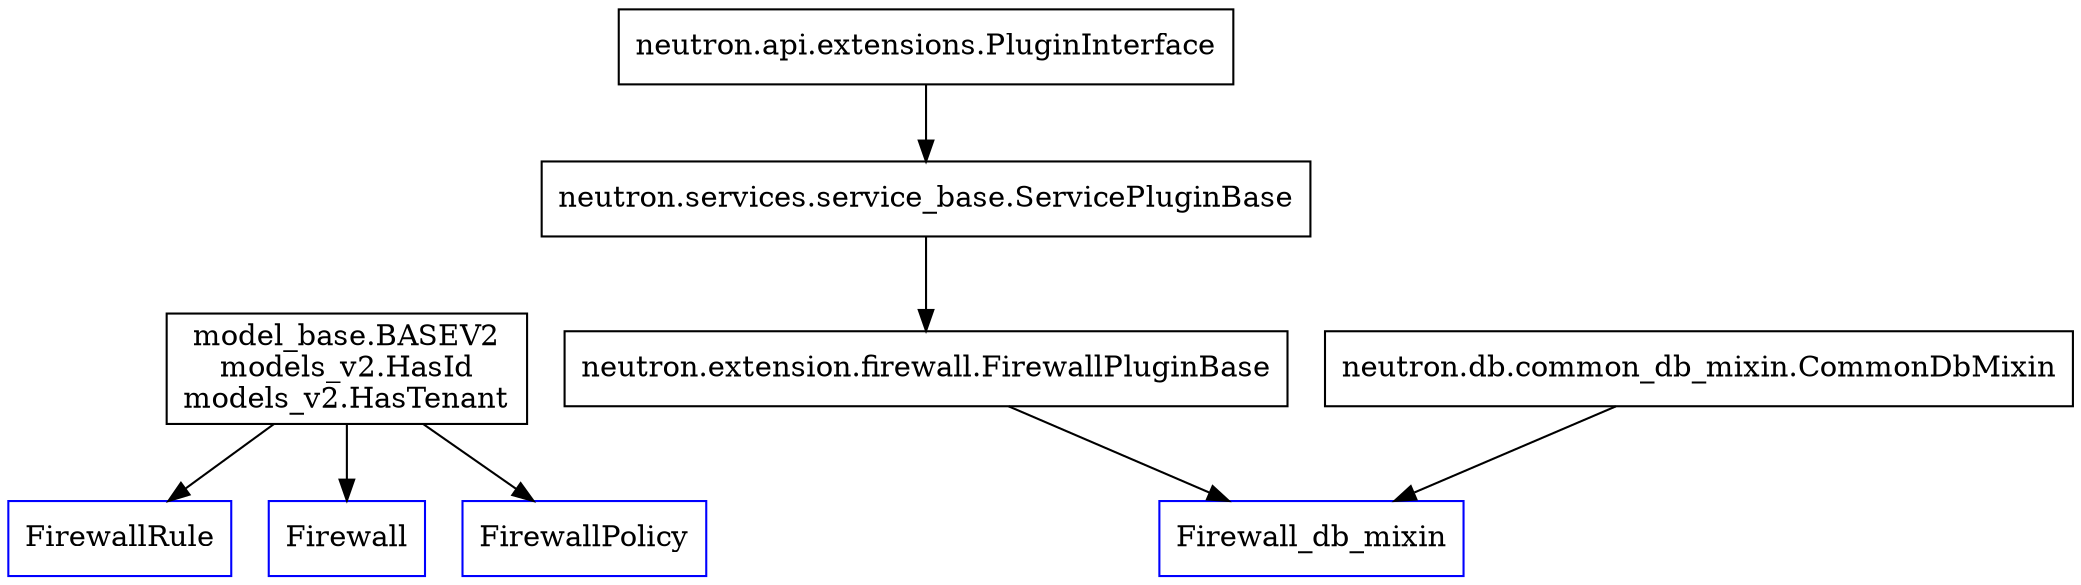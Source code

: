 //dot -Tpng xx.dot -o xx.png
digraph G {
	node [shape = record];
	"FirewallRule"[color=blue]
	"Firewall"[color=blue]
	"FirewallPolicy"[color=blue]
	"model_base.BASEV2\nmodels_v2.HasId\nmodels_v2.HasTenant" -> "FirewallRule";
	"model_base.BASEV2\nmodels_v2.HasId\nmodels_v2.HasTenant" -> "Firewall";
	"model_base.BASEV2\nmodels_v2.HasId\nmodels_v2.HasTenant" -> "FirewallPolicy";

	"Firewall_db_mixin"[color=blue]
	"neutron.api.extensions.PluginInterface" -> "neutron.services.service_base.ServicePluginBase" -> "neutron.extension.firewall.FirewallPluginBase" -> "Firewall_db_mixin"
	"neutron.db.common_db_mixin.CommonDbMixin" -> "Firewall_db_mixin"

{rank=same; "FirewallPolicy" "Firewall_db_mixin"}

}